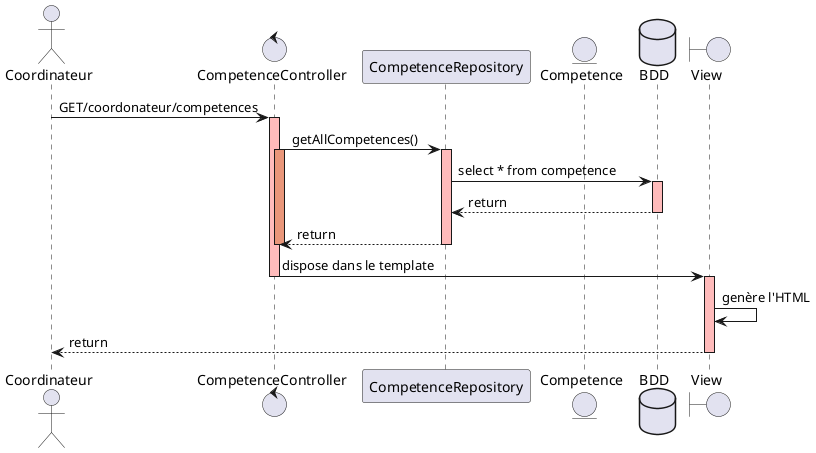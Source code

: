 @startuml

actor Coordinateur
control "CompetenceController" as CC
participant "CompetenceRepository" as CR
entity "Competence" as C
database "BDD" as BDD
boundary "View" as V

Coordinateur -> CC: GET/coordonateur/competences
activate CC #FFBBBB

CC -> CR: getAllCompetences()
activate CC #DarkSalmon
activate CR #FFBBBB

CR -> BDD: select * from competence
activate BDD #FFBBBB
BDD --> CR: return
deactivate BDD

CR --> CC: return
deactivate CC
deactivate CR

CC -> V: dispose dans le template
deactivate CC
activate V #FFBBBB
V -> V: genère l'HTML
V --> Coordinateur: return
deactivate V

@enduml